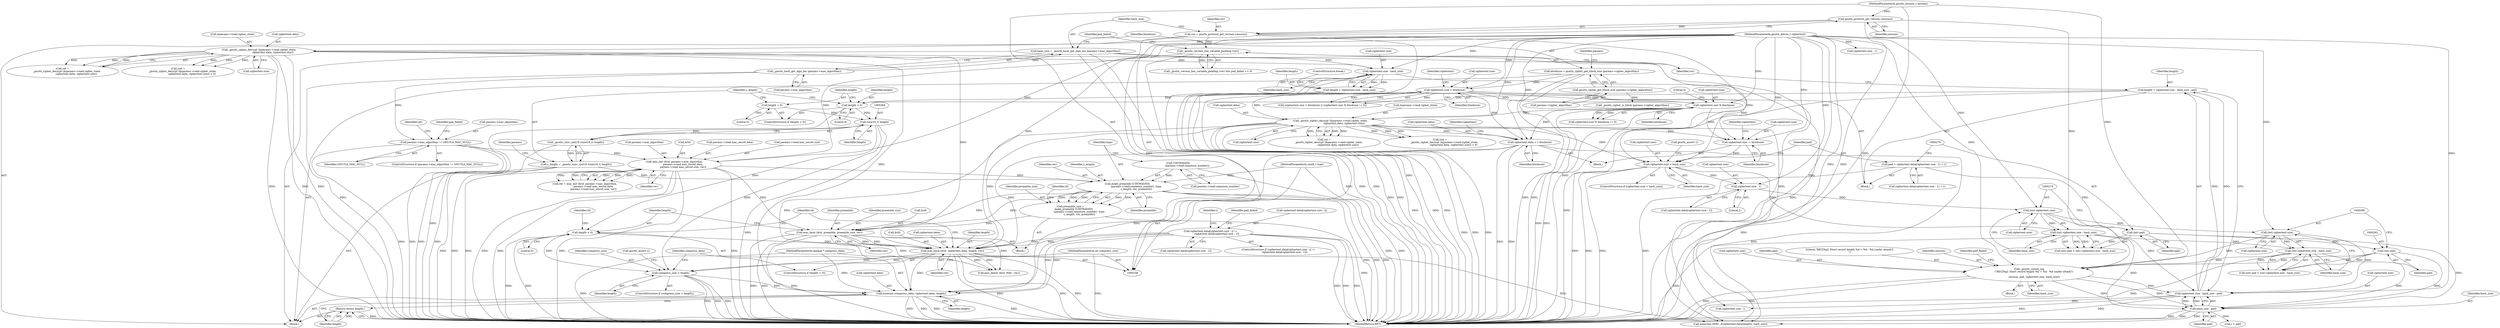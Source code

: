 digraph "0_savannah_422214868061370aeeb0ac9cd0f021a5c350a57d@API" {
"1000478" [label="(Call,memcpy (compress_data, ciphertext.data, length))"];
"1000111" [label="(MethodParameterIn,opaque * compress_data)"];
"1000433" [label="(Call,mac_hash (&td, ciphertext.data, length, ver))"];
"1000423" [label="(Call,mac_hash (&td, preamble, preamble_size, ver))"];
"1000381" [label="(Call,mac_init (&td, params->mac_algorithm,\n                      params->read.mac_secret.data,\n                      params->read.mac_secret.size, ver))"];
"1000372" [label="(Call,params->mac_algorithm != GNUTLS_MAC_NULL)"];
"1000138" [label="(Call,_gnutls_hash_get_algo_len (params->mac_algorithm))"];
"1000315" [label="(Call,_gnutls_version_has_variable_padding (ver))"];
"1000131" [label="(Call,ver = gnutls_protocol_get_version (session))"];
"1000133" [label="(Call,gnutls_protocol_get_version (session))"];
"1000110" [label="(MethodParameterIn,gnutls_session_t session)"];
"1000412" [label="(Call,make_preamble (UINT64DATA\n                       (params->read.sequence_number), type,\n                       c_length, ver, preamble))"];
"1000413" [label="(Call,UINT64DATA\n                       (params->read.sequence_number))"];
"1000114" [label="(MethodParameterIn,uint8_t type)"];
"1000365" [label="(Call,c_length = _gnutls_conv_uint16 ((uint16_t) length))"];
"1000367" [label="(Call,_gnutls_conv_uint16 ((uint16_t) length))"];
"1000368" [label="(Call,(uint16_t) length)"];
"1000359" [label="(Call,length < 0)"];
"1000177" [label="(Call,length = ciphertext.size - hash_size)"];
"1000179" [label="(Call,ciphertext.size - hash_size)"];
"1000159" [label="(Call,_gnutls_cipher_decrypt (&params->read.cipher_state,\n                                   ciphertext.data, ciphertext.size))"];
"1000113" [label="(MethodParameterIn,gnutls_datum_t ciphertext)"];
"1000136" [label="(Call,hash_size = _gnutls_hash_get_algo_len (params->mac_algorithm))"];
"1000304" [label="(Call,length = ciphertext.size - hash_size - pad)"];
"1000306" [label="(Call,ciphertext.size - hash_size - pad)"];
"1000273" [label="(Call,(int) ciphertext.size)"];
"1000261" [label="(Call,ciphertext.size - 1)"];
"1000245" [label="(Call,ciphertext.size < hash_size)"];
"1000234" [label="(Call,ciphertext.size -= blocksize)"];
"1000188" [label="(Call,ciphertext.size < blocksize)"];
"1000142" [label="(Call,blocksize = gnutls_cipher_get_block_size (params->cipher_algorithm))"];
"1000144" [label="(Call,gnutls_cipher_get_block_size (params->cipher_algorithm))"];
"1000194" [label="(Call,ciphertext.size % blocksize)"];
"1000208" [label="(Call,_gnutls_cipher_decrypt (&params->read.cipher_state,\n                                   ciphertext.data, ciphertext.size))"];
"1000285" [label="(Call,(int) ciphertext.size)"];
"1000293" [label="(Call,_gnutls_record_log\n            (\"REC[%p]: Short record length %d > %d - %d (under attack?)\n\",\n             session, pad, ciphertext.size, hash_size))"];
"1000281" [label="(Call,(int) pad)"];
"1000269" [label="(Call,(int) pad)"];
"1000254" [label="(Call,pad = ciphertext.data[ciphertext.size - 1] + 1)"];
"1000284" [label="(Call,(int) ciphertext.size - hash_size)"];
"1000272" [label="(Call,(int) ciphertext.size - hash_size)"];
"1000310" [label="(Call,hash_size - pad)"];
"1000362" [label="(Call,length = 0)"];
"1000410" [label="(Call,preamble_size =\n        make_preamble (UINT64DATA\n                       (params->read.sequence_number), type,\n                       c_length, ver, preamble))"];
"1000239" [label="(Call,ciphertext.data += blocksize)"];
"1000331" [label="(Call,ciphertext.data[ciphertext.size - i] !=\n                ciphertext.data[ciphertext.size - 1])"];
"1000430" [label="(Call,length > 0)"];
"1000471" [label="(Call,compress_size < length)"];
"1000112" [label="(MethodParameterIn,int compress_size)"];
"1000484" [label="(Return,return length;)"];
"1000486" [label="(MethodReturn,RET)"];
"1000243" [label="(Identifier,blocksize)"];
"1000315" [label="(Call,_gnutls_version_has_variable_padding (ver))"];
"1000311" [label="(Identifier,hash_size)"];
"1000314" [label="(Call,_gnutls_version_has_variable_padding (ver) && pad_failed == 0)"];
"1000362" [label="(Call,length = 0)"];
"1000257" [label="(Call,ciphertext.data[ciphertext.size - 1])"];
"1000273" [label="(Call,(int) ciphertext.size)"];
"1000151" [label="(Identifier,params)"];
"1000422" [label="(Identifier,preamble)"];
"1000137" [label="(Identifier,hash_size)"];
"1000381" [label="(Call,mac_init (&td, params->mac_algorithm,\n                      params->read.mac_secret.data,\n                      params->read.mac_secret.size, ver))"];
"1000373" [label="(Call,params->mac_algorithm)"];
"1000380" [label="(Identifier,ret)"];
"1000156" [label="(Call,(ret =\n           _gnutls_cipher_decrypt (&params->read.cipher_state,\n                                   ciphertext.data, ciphertext.size)) < 0)"];
"1000290" [label="(Identifier,hash_size)"];
"1000479" [label="(Identifier,compress_data)"];
"1000271" [label="(Identifier,pad)"];
"1000441" [label="(Call,mac_deinit (&td, MAC, ver))"];
"1000178" [label="(Identifier,length)"];
"1000410" [label="(Call,preamble_size =\n        make_preamble (UINT64DATA\n                       (params->read.sequence_number), type,\n                       c_length, ver, preamble))"];
"1000240" [label="(Call,ciphertext.data)"];
"1000265" [label="(Literal,1)"];
"1000304" [label="(Call,length = ciphertext.size - hash_size - pad)"];
"1000470" [label="(ControlStructure,if (compress_size < length))"];
"1000275" [label="(Call,ciphertext.size)"];
"1000233" [label="(Block,)"];
"1000116" [label="(Block,)"];
"1000241" [label="(Identifier,ciphertext)"];
"1000426" [label="(Identifier,preamble)"];
"1000195" [label="(Call,ciphertext.size)"];
"1000179" [label="(Call,ciphertext.size - hash_size)"];
"1000306" [label="(Call,ciphertext.size - hash_size - pad)"];
"1000132" [label="(Identifier,ver)"];
"1000114" [label="(MethodParameterIn,uint8_t type)"];
"1000145" [label="(Call,params->cipher_algorithm)"];
"1000234" [label="(Call,ciphertext.size -= blocksize)"];
"1000209" [label="(Call,&params->read.cipher_state)"];
"1000431" [label="(Identifier,length)"];
"1000484" [label="(Return,return length;)"];
"1000328" [label="(Identifier,i)"];
"1000379" [label="(Call,ret = mac_init (&td, params->mac_algorithm,\n                      params->read.mac_secret.data,\n                      params->read.mac_secret.size, ver))"];
"1000456" [label="(Call,memcmp (MAC, &ciphertext.data[length], hash_size))"];
"1000144" [label="(Call,gnutls_cipher_get_block_size (params->cipher_algorithm))"];
"1000287" [label="(Call,ciphertext.size)"];
"1000247" [label="(Identifier,ciphertext)"];
"1000401" [label="(Identifier,ver)"];
"1000473" [label="(Identifier,length)"];
"1000177" [label="(Call,length = ciphertext.size - hash_size)"];
"1000367" [label="(Call,_gnutls_conv_uint16 ((uint16_t) length))"];
"1000143" [label="(Identifier,blocksize)"];
"1000331" [label="(Call,ciphertext.data[ciphertext.size - i] !=\n                ciphertext.data[ciphertext.size - 1])"];
"1000371" [label="(ControlStructure,if (params->mac_algorithm != GNUTLS_MAC_NULL))"];
"1000291" [label="(Block,)"];
"1000215" [label="(Call,ciphertext.data)"];
"1000483" [label="(Identifier,length)"];
"1000297" [label="(Call,ciphertext.size)"];
"1000256" [label="(Call,ciphertext.data[ciphertext.size - 1] + 1)"];
"1000206" [label="(Call,ret =\n           _gnutls_cipher_decrypt (&params->read.cipher_state,\n                                   ciphertext.data, ciphertext.size))"];
"1000205" [label="(Call,(ret =\n           _gnutls_cipher_decrypt (&params->read.cipher_state,\n                                   ciphertext.data, ciphertext.size)) < 0)"];
"1000414" [label="(Call,params->read.sequence_number)"];
"1000443" [label="(Identifier,td)"];
"1000189" [label="(Call,ciphertext.size)"];
"1000251" [label="(Call,gnutls_assert ())"];
"1000432" [label="(Literal,0)"];
"1000142" [label="(Call,blocksize = gnutls_cipher_get_block_size (params->cipher_algorithm))"];
"1000136" [label="(Call,hash_size = _gnutls_hash_get_algo_len (params->mac_algorithm))"];
"1000160" [label="(Call,&params->read.cipher_state)"];
"1000169" [label="(Call,ciphertext.size)"];
"1000245" [label="(Call,ciphertext.size < hash_size)"];
"1000341" [label="(Call,ciphertext.data[ciphertext.size - 1])"];
"1000433" [label="(Call,mac_hash (&td, ciphertext.data, length, ver))"];
"1000423" [label="(Call,mac_hash (&td, preamble, preamble_size, ver))"];
"1000428" [label="(Identifier,ver)"];
"1000149" [label="(Call,_gnutls_cipher_is_block (params->cipher_algorithm))"];
"1000244" [label="(ControlStructure,if (ciphertext.size < hash_size))"];
"1000272" [label="(Call,(int) ciphertext.size - hash_size)"];
"1000365" [label="(Call,c_length = _gnutls_conv_uint16 ((uint16_t) length))"];
"1000192" [label="(Identifier,blocksize)"];
"1000361" [label="(Literal,0)"];
"1000310" [label="(Call,hash_size - pad)"];
"1000351" [label="(Identifier,pad_failed)"];
"1000425" [label="(Identifier,td)"];
"1000318" [label="(Identifier,pad_failed)"];
"1000296" [label="(Identifier,pad)"];
"1000285" [label="(Call,(int) ciphertext.size)"];
"1000436" [label="(Call,ciphertext.data)"];
"1000387" [label="(Call,params->read.mac_secret.data)"];
"1000370" [label="(Identifier,length)"];
"1000330" [label="(ControlStructure,if (ciphertext.data[ciphertext.size - i] !=\n                ciphertext.data[ciphertext.size - 1]))"];
"1000427" [label="(Identifier,preamble_size)"];
"1000345" [label="(Call,ciphertext.size - 1)"];
"1000475" [label="(Call,gnutls_assert ())"];
"1000281" [label="(Call,(int) pad)"];
"1000294" [label="(Literal,\"REC[%p]: Short record length %d > %d - %d (under attack?)\n\")"];
"1000360" [label="(Identifier,length)"];
"1000372" [label="(Call,params->mac_algorithm != GNUTLS_MAC_NULL)"];
"1000448" [label="(Identifier,pad_failed)"];
"1000249" [label="(Identifier,hash_size)"];
"1000157" [label="(Call,ret =\n           _gnutls_cipher_decrypt (&params->read.cipher_state,\n                                   ciphertext.data, ciphertext.size))"];
"1000111" [label="(MethodParameterIn,opaque * compress_data)"];
"1000485" [label="(Identifier,length)"];
"1000110" [label="(MethodParameterIn,gnutls_session_t session)"];
"1000305" [label="(Identifier,length)"];
"1000480" [label="(Call,ciphertext.data)"];
"1000359" [label="(Call,length < 0)"];
"1000376" [label="(Identifier,GNUTLS_MAC_NULL)"];
"1000183" [label="(Identifier,hash_size)"];
"1000153" [label="(Block,)"];
"1000133" [label="(Call,gnutls_protocol_get_version (session))"];
"1000300" [label="(Identifier,hash_size)"];
"1000131" [label="(Call,ver = gnutls_protocol_get_version (session))"];
"1000421" [label="(Identifier,ver)"];
"1000269" [label="(Call,(int) pad)"];
"1000268" [label="(Call,(int) pad > (int) ciphertext.size - hash_size)"];
"1000358" [label="(ControlStructure,if (length < 0))"];
"1000283" [label="(Identifier,pad)"];
"1000368" [label="(Call,(uint16_t) length)"];
"1000134" [label="(Identifier,session)"];
"1000280" [label="(Call,(int) pad > (int) ciphertext.size - hash_size)"];
"1000420" [label="(Identifier,c_length)"];
"1000336" [label="(Call,ciphertext.size - i)"];
"1000394" [label="(Call,params->read.mac_secret.size)"];
"1000208" [label="(Call,_gnutls_cipher_decrypt (&params->read.cipher_state,\n                                   ciphertext.data, ciphertext.size))"];
"1000262" [label="(Call,ciphertext.size)"];
"1000384" [label="(Call,params->mac_algorithm)"];
"1000324" [label="(Call,i < pad)"];
"1000254" [label="(Call,pad = ciphertext.data[ciphertext.size - 1] + 1)"];
"1000364" [label="(Literal,0)"];
"1000439" [label="(Identifier,length)"];
"1000278" [label="(Identifier,hash_size)"];
"1000139" [label="(Call,params->mac_algorithm)"];
"1000166" [label="(Call,ciphertext.data)"];
"1000188" [label="(Call,ciphertext.size < blocksize)"];
"1000382" [label="(Call,&td)"];
"1000307" [label="(Call,ciphertext.size)"];
"1000413" [label="(Call,UINT64DATA\n                       (params->read.sequence_number))"];
"1000196" [label="(Identifier,ciphertext)"];
"1000198" [label="(Identifier,blocksize)"];
"1000374" [label="(Identifier,params)"];
"1000316" [label="(Identifier,ver)"];
"1000246" [label="(Call,ciphertext.size)"];
"1000411" [label="(Identifier,preamble_size)"];
"1000424" [label="(Call,&td)"];
"1000194" [label="(Call,ciphertext.size % blocksize)"];
"1000478" [label="(Call,memcpy (compress_data, ciphertext.data, length))"];
"1000332" [label="(Call,ciphertext.data[ciphertext.size - i])"];
"1000180" [label="(Call,ciphertext.size)"];
"1000284" [label="(Call,(int) ciphertext.size - hash_size)"];
"1000295" [label="(Identifier,session)"];
"1000113" [label="(MethodParameterIn,gnutls_datum_t ciphertext)"];
"1000471" [label="(Call,compress_size < length)"];
"1000184" [label="(ControlStructure,break;)"];
"1000138" [label="(Call,_gnutls_hash_get_algo_len (params->mac_algorithm))"];
"1000312" [label="(Identifier,pad)"];
"1000419" [label="(Identifier,type)"];
"1000472" [label="(Identifier,compress_size)"];
"1000159" [label="(Call,_gnutls_cipher_decrypt (&params->read.cipher_state,\n                                   ciphertext.data, ciphertext.size))"];
"1000187" [label="(Call,(ciphertext.size < blocksize) || (ciphertext.size % blocksize != 0))"];
"1000377" [label="(Block,)"];
"1000293" [label="(Call,_gnutls_record_log\n            (\"REC[%p]: Short record length %d > %d - %d (under attack?)\n\",\n             session, pad, ciphertext.size, hash_size))"];
"1000255" [label="(Identifier,pad)"];
"1000112" [label="(MethodParameterIn,int compress_size)"];
"1000429" [label="(ControlStructure,if (length > 0))"];
"1000235" [label="(Call,ciphertext.size)"];
"1000238" [label="(Identifier,blocksize)"];
"1000434" [label="(Call,&td)"];
"1000430" [label="(Call,length > 0)"];
"1000412" [label="(Call,make_preamble (UINT64DATA\n                       (params->read.sequence_number), type,\n                       c_length, ver, preamble))"];
"1000440" [label="(Identifier,ver)"];
"1000261" [label="(Call,ciphertext.size - 1)"];
"1000218" [label="(Call,ciphertext.size)"];
"1000199" [label="(Literal,0)"];
"1000363" [label="(Identifier,length)"];
"1000193" [label="(Call,ciphertext.size % blocksize != 0)"];
"1000435" [label="(Identifier,td)"];
"1000302" [label="(Identifier,pad_failed)"];
"1000239" [label="(Call,ciphertext.data += blocksize)"];
"1000366" [label="(Identifier,c_length)"];
"1000478" -> "1000116"  [label="AST: "];
"1000478" -> "1000483"  [label="CFG: "];
"1000479" -> "1000478"  [label="AST: "];
"1000480" -> "1000478"  [label="AST: "];
"1000483" -> "1000478"  [label="AST: "];
"1000485" -> "1000478"  [label="CFG: "];
"1000478" -> "1000486"  [label="DDG: "];
"1000478" -> "1000486"  [label="DDG: "];
"1000478" -> "1000486"  [label="DDG: "];
"1000478" -> "1000486"  [label="DDG: "];
"1000111" -> "1000478"  [label="DDG: "];
"1000433" -> "1000478"  [label="DDG: "];
"1000239" -> "1000478"  [label="DDG: "];
"1000159" -> "1000478"  [label="DDG: "];
"1000331" -> "1000478"  [label="DDG: "];
"1000331" -> "1000478"  [label="DDG: "];
"1000208" -> "1000478"  [label="DDG: "];
"1000113" -> "1000478"  [label="DDG: "];
"1000471" -> "1000478"  [label="DDG: "];
"1000478" -> "1000484"  [label="DDG: "];
"1000111" -> "1000109"  [label="AST: "];
"1000111" -> "1000486"  [label="DDG: "];
"1000433" -> "1000429"  [label="AST: "];
"1000433" -> "1000440"  [label="CFG: "];
"1000434" -> "1000433"  [label="AST: "];
"1000436" -> "1000433"  [label="AST: "];
"1000439" -> "1000433"  [label="AST: "];
"1000440" -> "1000433"  [label="AST: "];
"1000443" -> "1000433"  [label="CFG: "];
"1000433" -> "1000486"  [label="DDG: "];
"1000433" -> "1000486"  [label="DDG: "];
"1000433" -> "1000486"  [label="DDG: "];
"1000423" -> "1000433"  [label="DDG: "];
"1000423" -> "1000433"  [label="DDG: "];
"1000239" -> "1000433"  [label="DDG: "];
"1000159" -> "1000433"  [label="DDG: "];
"1000331" -> "1000433"  [label="DDG: "];
"1000331" -> "1000433"  [label="DDG: "];
"1000208" -> "1000433"  [label="DDG: "];
"1000113" -> "1000433"  [label="DDG: "];
"1000430" -> "1000433"  [label="DDG: "];
"1000433" -> "1000441"  [label="DDG: "];
"1000433" -> "1000441"  [label="DDG: "];
"1000433" -> "1000456"  [label="DDG: "];
"1000433" -> "1000471"  [label="DDG: "];
"1000423" -> "1000377"  [label="AST: "];
"1000423" -> "1000428"  [label="CFG: "];
"1000424" -> "1000423"  [label="AST: "];
"1000426" -> "1000423"  [label="AST: "];
"1000427" -> "1000423"  [label="AST: "];
"1000428" -> "1000423"  [label="AST: "];
"1000431" -> "1000423"  [label="CFG: "];
"1000423" -> "1000486"  [label="DDG: "];
"1000423" -> "1000486"  [label="DDG: "];
"1000423" -> "1000486"  [label="DDG: "];
"1000381" -> "1000423"  [label="DDG: "];
"1000412" -> "1000423"  [label="DDG: "];
"1000412" -> "1000423"  [label="DDG: "];
"1000410" -> "1000423"  [label="DDG: "];
"1000423" -> "1000441"  [label="DDG: "];
"1000423" -> "1000441"  [label="DDG: "];
"1000381" -> "1000379"  [label="AST: "];
"1000381" -> "1000401"  [label="CFG: "];
"1000382" -> "1000381"  [label="AST: "];
"1000384" -> "1000381"  [label="AST: "];
"1000387" -> "1000381"  [label="AST: "];
"1000394" -> "1000381"  [label="AST: "];
"1000401" -> "1000381"  [label="AST: "];
"1000379" -> "1000381"  [label="CFG: "];
"1000381" -> "1000486"  [label="DDG: "];
"1000381" -> "1000486"  [label="DDG: "];
"1000381" -> "1000486"  [label="DDG: "];
"1000381" -> "1000486"  [label="DDG: "];
"1000381" -> "1000486"  [label="DDG: "];
"1000381" -> "1000379"  [label="DDG: "];
"1000381" -> "1000379"  [label="DDG: "];
"1000381" -> "1000379"  [label="DDG: "];
"1000381" -> "1000379"  [label="DDG: "];
"1000381" -> "1000379"  [label="DDG: "];
"1000372" -> "1000381"  [label="DDG: "];
"1000315" -> "1000381"  [label="DDG: "];
"1000131" -> "1000381"  [label="DDG: "];
"1000381" -> "1000412"  [label="DDG: "];
"1000372" -> "1000371"  [label="AST: "];
"1000372" -> "1000376"  [label="CFG: "];
"1000373" -> "1000372"  [label="AST: "];
"1000376" -> "1000372"  [label="AST: "];
"1000380" -> "1000372"  [label="CFG: "];
"1000448" -> "1000372"  [label="CFG: "];
"1000372" -> "1000486"  [label="DDG: "];
"1000372" -> "1000486"  [label="DDG: "];
"1000372" -> "1000486"  [label="DDG: "];
"1000138" -> "1000372"  [label="DDG: "];
"1000138" -> "1000136"  [label="AST: "];
"1000138" -> "1000139"  [label="CFG: "];
"1000139" -> "1000138"  [label="AST: "];
"1000136" -> "1000138"  [label="CFG: "];
"1000138" -> "1000486"  [label="DDG: "];
"1000138" -> "1000136"  [label="DDG: "];
"1000315" -> "1000314"  [label="AST: "];
"1000315" -> "1000316"  [label="CFG: "];
"1000316" -> "1000315"  [label="AST: "];
"1000318" -> "1000315"  [label="CFG: "];
"1000314" -> "1000315"  [label="CFG: "];
"1000315" -> "1000486"  [label="DDG: "];
"1000315" -> "1000314"  [label="DDG: "];
"1000131" -> "1000315"  [label="DDG: "];
"1000131" -> "1000116"  [label="AST: "];
"1000131" -> "1000133"  [label="CFG: "];
"1000132" -> "1000131"  [label="AST: "];
"1000133" -> "1000131"  [label="AST: "];
"1000137" -> "1000131"  [label="CFG: "];
"1000131" -> "1000486"  [label="DDG: "];
"1000131" -> "1000486"  [label="DDG: "];
"1000133" -> "1000131"  [label="DDG: "];
"1000133" -> "1000134"  [label="CFG: "];
"1000134" -> "1000133"  [label="AST: "];
"1000133" -> "1000486"  [label="DDG: "];
"1000110" -> "1000133"  [label="DDG: "];
"1000133" -> "1000293"  [label="DDG: "];
"1000110" -> "1000109"  [label="AST: "];
"1000110" -> "1000486"  [label="DDG: "];
"1000110" -> "1000293"  [label="DDG: "];
"1000412" -> "1000410"  [label="AST: "];
"1000412" -> "1000422"  [label="CFG: "];
"1000413" -> "1000412"  [label="AST: "];
"1000419" -> "1000412"  [label="AST: "];
"1000420" -> "1000412"  [label="AST: "];
"1000421" -> "1000412"  [label="AST: "];
"1000422" -> "1000412"  [label="AST: "];
"1000410" -> "1000412"  [label="CFG: "];
"1000412" -> "1000486"  [label="DDG: "];
"1000412" -> "1000486"  [label="DDG: "];
"1000412" -> "1000486"  [label="DDG: "];
"1000412" -> "1000410"  [label="DDG: "];
"1000412" -> "1000410"  [label="DDG: "];
"1000412" -> "1000410"  [label="DDG: "];
"1000412" -> "1000410"  [label="DDG: "];
"1000412" -> "1000410"  [label="DDG: "];
"1000413" -> "1000412"  [label="DDG: "];
"1000114" -> "1000412"  [label="DDG: "];
"1000365" -> "1000412"  [label="DDG: "];
"1000413" -> "1000414"  [label="CFG: "];
"1000414" -> "1000413"  [label="AST: "];
"1000419" -> "1000413"  [label="CFG: "];
"1000413" -> "1000486"  [label="DDG: "];
"1000114" -> "1000109"  [label="AST: "];
"1000114" -> "1000486"  [label="DDG: "];
"1000365" -> "1000116"  [label="AST: "];
"1000365" -> "1000367"  [label="CFG: "];
"1000366" -> "1000365"  [label="AST: "];
"1000367" -> "1000365"  [label="AST: "];
"1000374" -> "1000365"  [label="CFG: "];
"1000365" -> "1000486"  [label="DDG: "];
"1000365" -> "1000486"  [label="DDG: "];
"1000367" -> "1000365"  [label="DDG: "];
"1000367" -> "1000368"  [label="CFG: "];
"1000368" -> "1000367"  [label="AST: "];
"1000367" -> "1000486"  [label="DDG: "];
"1000368" -> "1000367"  [label="DDG: "];
"1000368" -> "1000370"  [label="CFG: "];
"1000369" -> "1000368"  [label="AST: "];
"1000370" -> "1000368"  [label="AST: "];
"1000368" -> "1000486"  [label="DDG: "];
"1000359" -> "1000368"  [label="DDG: "];
"1000362" -> "1000368"  [label="DDG: "];
"1000368" -> "1000430"  [label="DDG: "];
"1000368" -> "1000471"  [label="DDG: "];
"1000359" -> "1000358"  [label="AST: "];
"1000359" -> "1000361"  [label="CFG: "];
"1000360" -> "1000359"  [label="AST: "];
"1000361" -> "1000359"  [label="AST: "];
"1000363" -> "1000359"  [label="CFG: "];
"1000366" -> "1000359"  [label="CFG: "];
"1000359" -> "1000486"  [label="DDG: "];
"1000177" -> "1000359"  [label="DDG: "];
"1000304" -> "1000359"  [label="DDG: "];
"1000177" -> "1000153"  [label="AST: "];
"1000177" -> "1000179"  [label="CFG: "];
"1000178" -> "1000177"  [label="AST: "];
"1000179" -> "1000177"  [label="AST: "];
"1000184" -> "1000177"  [label="CFG: "];
"1000177" -> "1000486"  [label="DDG: "];
"1000179" -> "1000177"  [label="DDG: "];
"1000179" -> "1000177"  [label="DDG: "];
"1000179" -> "1000183"  [label="CFG: "];
"1000180" -> "1000179"  [label="AST: "];
"1000183" -> "1000179"  [label="AST: "];
"1000179" -> "1000486"  [label="DDG: "];
"1000179" -> "1000486"  [label="DDG: "];
"1000159" -> "1000179"  [label="DDG: "];
"1000113" -> "1000179"  [label="DDG: "];
"1000136" -> "1000179"  [label="DDG: "];
"1000179" -> "1000456"  [label="DDG: "];
"1000159" -> "1000157"  [label="AST: "];
"1000159" -> "1000169"  [label="CFG: "];
"1000160" -> "1000159"  [label="AST: "];
"1000166" -> "1000159"  [label="AST: "];
"1000169" -> "1000159"  [label="AST: "];
"1000157" -> "1000159"  [label="CFG: "];
"1000159" -> "1000486"  [label="DDG: "];
"1000159" -> "1000486"  [label="DDG: "];
"1000159" -> "1000486"  [label="DDG: "];
"1000159" -> "1000156"  [label="DDG: "];
"1000159" -> "1000156"  [label="DDG: "];
"1000159" -> "1000156"  [label="DDG: "];
"1000159" -> "1000157"  [label="DDG: "];
"1000159" -> "1000157"  [label="DDG: "];
"1000159" -> "1000157"  [label="DDG: "];
"1000113" -> "1000159"  [label="DDG: "];
"1000159" -> "1000456"  [label="DDG: "];
"1000113" -> "1000109"  [label="AST: "];
"1000113" -> "1000486"  [label="DDG: "];
"1000113" -> "1000188"  [label="DDG: "];
"1000113" -> "1000194"  [label="DDG: "];
"1000113" -> "1000208"  [label="DDG: "];
"1000113" -> "1000234"  [label="DDG: "];
"1000113" -> "1000239"  [label="DDG: "];
"1000113" -> "1000245"  [label="DDG: "];
"1000113" -> "1000261"  [label="DDG: "];
"1000113" -> "1000273"  [label="DDG: "];
"1000113" -> "1000285"  [label="DDG: "];
"1000113" -> "1000293"  [label="DDG: "];
"1000113" -> "1000306"  [label="DDG: "];
"1000113" -> "1000336"  [label="DDG: "];
"1000113" -> "1000345"  [label="DDG: "];
"1000136" -> "1000116"  [label="AST: "];
"1000137" -> "1000136"  [label="AST: "];
"1000143" -> "1000136"  [label="CFG: "];
"1000136" -> "1000486"  [label="DDG: "];
"1000136" -> "1000486"  [label="DDG: "];
"1000136" -> "1000245"  [label="DDG: "];
"1000304" -> "1000153"  [label="AST: "];
"1000304" -> "1000306"  [label="CFG: "];
"1000305" -> "1000304"  [label="AST: "];
"1000306" -> "1000304"  [label="AST: "];
"1000316" -> "1000304"  [label="CFG: "];
"1000304" -> "1000486"  [label="DDG: "];
"1000306" -> "1000304"  [label="DDG: "];
"1000306" -> "1000304"  [label="DDG: "];
"1000306" -> "1000310"  [label="CFG: "];
"1000307" -> "1000306"  [label="AST: "];
"1000310" -> "1000306"  [label="AST: "];
"1000306" -> "1000486"  [label="DDG: "];
"1000306" -> "1000486"  [label="DDG: "];
"1000273" -> "1000306"  [label="DDG: "];
"1000285" -> "1000306"  [label="DDG: "];
"1000293" -> "1000306"  [label="DDG: "];
"1000310" -> "1000306"  [label="DDG: "];
"1000310" -> "1000306"  [label="DDG: "];
"1000306" -> "1000336"  [label="DDG: "];
"1000273" -> "1000272"  [label="AST: "];
"1000273" -> "1000275"  [label="CFG: "];
"1000274" -> "1000273"  [label="AST: "];
"1000275" -> "1000273"  [label="AST: "];
"1000278" -> "1000273"  [label="CFG: "];
"1000273" -> "1000272"  [label="DDG: "];
"1000261" -> "1000273"  [label="DDG: "];
"1000273" -> "1000285"  [label="DDG: "];
"1000261" -> "1000257"  [label="AST: "];
"1000261" -> "1000265"  [label="CFG: "];
"1000262" -> "1000261"  [label="AST: "];
"1000265" -> "1000261"  [label="AST: "];
"1000257" -> "1000261"  [label="CFG: "];
"1000245" -> "1000261"  [label="DDG: "];
"1000245" -> "1000244"  [label="AST: "];
"1000245" -> "1000249"  [label="CFG: "];
"1000246" -> "1000245"  [label="AST: "];
"1000249" -> "1000245"  [label="AST: "];
"1000251" -> "1000245"  [label="CFG: "];
"1000255" -> "1000245"  [label="CFG: "];
"1000245" -> "1000486"  [label="DDG: "];
"1000245" -> "1000486"  [label="DDG: "];
"1000245" -> "1000486"  [label="DDG: "];
"1000234" -> "1000245"  [label="DDG: "];
"1000208" -> "1000245"  [label="DDG: "];
"1000245" -> "1000272"  [label="DDG: "];
"1000234" -> "1000233"  [label="AST: "];
"1000234" -> "1000238"  [label="CFG: "];
"1000235" -> "1000234"  [label="AST: "];
"1000238" -> "1000234"  [label="AST: "];
"1000241" -> "1000234"  [label="CFG: "];
"1000188" -> "1000234"  [label="DDG: "];
"1000194" -> "1000234"  [label="DDG: "];
"1000208" -> "1000234"  [label="DDG: "];
"1000188" -> "1000187"  [label="AST: "];
"1000188" -> "1000192"  [label="CFG: "];
"1000189" -> "1000188"  [label="AST: "];
"1000192" -> "1000188"  [label="AST: "];
"1000196" -> "1000188"  [label="CFG: "];
"1000187" -> "1000188"  [label="CFG: "];
"1000188" -> "1000486"  [label="DDG: "];
"1000188" -> "1000486"  [label="DDG: "];
"1000188" -> "1000187"  [label="DDG: "];
"1000188" -> "1000187"  [label="DDG: "];
"1000142" -> "1000188"  [label="DDG: "];
"1000188" -> "1000194"  [label="DDG: "];
"1000188" -> "1000194"  [label="DDG: "];
"1000188" -> "1000208"  [label="DDG: "];
"1000188" -> "1000239"  [label="DDG: "];
"1000142" -> "1000116"  [label="AST: "];
"1000142" -> "1000144"  [label="CFG: "];
"1000143" -> "1000142"  [label="AST: "];
"1000144" -> "1000142"  [label="AST: "];
"1000151" -> "1000142"  [label="CFG: "];
"1000142" -> "1000486"  [label="DDG: "];
"1000142" -> "1000486"  [label="DDG: "];
"1000144" -> "1000142"  [label="DDG: "];
"1000144" -> "1000145"  [label="CFG: "];
"1000145" -> "1000144"  [label="AST: "];
"1000144" -> "1000149"  [label="DDG: "];
"1000194" -> "1000193"  [label="AST: "];
"1000194" -> "1000198"  [label="CFG: "];
"1000195" -> "1000194"  [label="AST: "];
"1000198" -> "1000194"  [label="AST: "];
"1000199" -> "1000194"  [label="CFG: "];
"1000194" -> "1000486"  [label="DDG: "];
"1000194" -> "1000486"  [label="DDG: "];
"1000194" -> "1000193"  [label="DDG: "];
"1000194" -> "1000193"  [label="DDG: "];
"1000194" -> "1000208"  [label="DDG: "];
"1000194" -> "1000239"  [label="DDG: "];
"1000208" -> "1000206"  [label="AST: "];
"1000208" -> "1000218"  [label="CFG: "];
"1000209" -> "1000208"  [label="AST: "];
"1000215" -> "1000208"  [label="AST: "];
"1000218" -> "1000208"  [label="AST: "];
"1000206" -> "1000208"  [label="CFG: "];
"1000208" -> "1000486"  [label="DDG: "];
"1000208" -> "1000486"  [label="DDG: "];
"1000208" -> "1000486"  [label="DDG: "];
"1000208" -> "1000205"  [label="DDG: "];
"1000208" -> "1000205"  [label="DDG: "];
"1000208" -> "1000205"  [label="DDG: "];
"1000208" -> "1000206"  [label="DDG: "];
"1000208" -> "1000206"  [label="DDG: "];
"1000208" -> "1000206"  [label="DDG: "];
"1000208" -> "1000239"  [label="DDG: "];
"1000208" -> "1000456"  [label="DDG: "];
"1000285" -> "1000284"  [label="AST: "];
"1000285" -> "1000287"  [label="CFG: "];
"1000286" -> "1000285"  [label="AST: "];
"1000287" -> "1000285"  [label="AST: "];
"1000290" -> "1000285"  [label="CFG: "];
"1000285" -> "1000284"  [label="DDG: "];
"1000285" -> "1000293"  [label="DDG: "];
"1000293" -> "1000291"  [label="AST: "];
"1000293" -> "1000300"  [label="CFG: "];
"1000294" -> "1000293"  [label="AST: "];
"1000295" -> "1000293"  [label="AST: "];
"1000296" -> "1000293"  [label="AST: "];
"1000297" -> "1000293"  [label="AST: "];
"1000300" -> "1000293"  [label="AST: "];
"1000302" -> "1000293"  [label="CFG: "];
"1000293" -> "1000486"  [label="DDG: "];
"1000293" -> "1000486"  [label="DDG: "];
"1000281" -> "1000293"  [label="DDG: "];
"1000284" -> "1000293"  [label="DDG: "];
"1000293" -> "1000310"  [label="DDG: "];
"1000293" -> "1000310"  [label="DDG: "];
"1000281" -> "1000280"  [label="AST: "];
"1000281" -> "1000283"  [label="CFG: "];
"1000282" -> "1000281"  [label="AST: "];
"1000283" -> "1000281"  [label="AST: "];
"1000286" -> "1000281"  [label="CFG: "];
"1000281" -> "1000280"  [label="DDG: "];
"1000269" -> "1000281"  [label="DDG: "];
"1000281" -> "1000310"  [label="DDG: "];
"1000269" -> "1000268"  [label="AST: "];
"1000269" -> "1000271"  [label="CFG: "];
"1000270" -> "1000269"  [label="AST: "];
"1000271" -> "1000269"  [label="AST: "];
"1000274" -> "1000269"  [label="CFG: "];
"1000269" -> "1000268"  [label="DDG: "];
"1000254" -> "1000269"  [label="DDG: "];
"1000269" -> "1000310"  [label="DDG: "];
"1000254" -> "1000153"  [label="AST: "];
"1000254" -> "1000256"  [label="CFG: "];
"1000255" -> "1000254"  [label="AST: "];
"1000256" -> "1000254"  [label="AST: "];
"1000270" -> "1000254"  [label="CFG: "];
"1000254" -> "1000486"  [label="DDG: "];
"1000284" -> "1000280"  [label="AST: "];
"1000284" -> "1000290"  [label="CFG: "];
"1000290" -> "1000284"  [label="AST: "];
"1000280" -> "1000284"  [label="CFG: "];
"1000284" -> "1000486"  [label="DDG: "];
"1000284" -> "1000280"  [label="DDG: "];
"1000284" -> "1000280"  [label="DDG: "];
"1000272" -> "1000284"  [label="DDG: "];
"1000284" -> "1000310"  [label="DDG: "];
"1000272" -> "1000268"  [label="AST: "];
"1000272" -> "1000278"  [label="CFG: "];
"1000278" -> "1000272"  [label="AST: "];
"1000268" -> "1000272"  [label="CFG: "];
"1000272" -> "1000486"  [label="DDG: "];
"1000272" -> "1000268"  [label="DDG: "];
"1000272" -> "1000268"  [label="DDG: "];
"1000272" -> "1000310"  [label="DDG: "];
"1000310" -> "1000312"  [label="CFG: "];
"1000311" -> "1000310"  [label="AST: "];
"1000312" -> "1000310"  [label="AST: "];
"1000310" -> "1000486"  [label="DDG: "];
"1000310" -> "1000486"  [label="DDG: "];
"1000310" -> "1000324"  [label="DDG: "];
"1000310" -> "1000456"  [label="DDG: "];
"1000362" -> "1000358"  [label="AST: "];
"1000362" -> "1000364"  [label="CFG: "];
"1000363" -> "1000362"  [label="AST: "];
"1000364" -> "1000362"  [label="AST: "];
"1000366" -> "1000362"  [label="CFG: "];
"1000410" -> "1000377"  [label="AST: "];
"1000411" -> "1000410"  [label="AST: "];
"1000425" -> "1000410"  [label="CFG: "];
"1000410" -> "1000486"  [label="DDG: "];
"1000239" -> "1000233"  [label="AST: "];
"1000239" -> "1000243"  [label="CFG: "];
"1000240" -> "1000239"  [label="AST: "];
"1000243" -> "1000239"  [label="AST: "];
"1000247" -> "1000239"  [label="CFG: "];
"1000239" -> "1000486"  [label="DDG: "];
"1000239" -> "1000486"  [label="DDG: "];
"1000239" -> "1000456"  [label="DDG: "];
"1000331" -> "1000330"  [label="AST: "];
"1000331" -> "1000341"  [label="CFG: "];
"1000332" -> "1000331"  [label="AST: "];
"1000341" -> "1000331"  [label="AST: "];
"1000351" -> "1000331"  [label="CFG: "];
"1000328" -> "1000331"  [label="CFG: "];
"1000331" -> "1000486"  [label="DDG: "];
"1000331" -> "1000486"  [label="DDG: "];
"1000331" -> "1000486"  [label="DDG: "];
"1000430" -> "1000429"  [label="AST: "];
"1000430" -> "1000432"  [label="CFG: "];
"1000431" -> "1000430"  [label="AST: "];
"1000432" -> "1000430"  [label="AST: "];
"1000435" -> "1000430"  [label="CFG: "];
"1000443" -> "1000430"  [label="CFG: "];
"1000430" -> "1000486"  [label="DDG: "];
"1000430" -> "1000486"  [label="DDG: "];
"1000430" -> "1000471"  [label="DDG: "];
"1000471" -> "1000470"  [label="AST: "];
"1000471" -> "1000473"  [label="CFG: "];
"1000472" -> "1000471"  [label="AST: "];
"1000473" -> "1000471"  [label="AST: "];
"1000475" -> "1000471"  [label="CFG: "];
"1000479" -> "1000471"  [label="CFG: "];
"1000471" -> "1000486"  [label="DDG: "];
"1000471" -> "1000486"  [label="DDG: "];
"1000471" -> "1000486"  [label="DDG: "];
"1000112" -> "1000471"  [label="DDG: "];
"1000112" -> "1000109"  [label="AST: "];
"1000112" -> "1000486"  [label="DDG: "];
"1000484" -> "1000116"  [label="AST: "];
"1000484" -> "1000485"  [label="CFG: "];
"1000485" -> "1000484"  [label="AST: "];
"1000486" -> "1000484"  [label="CFG: "];
"1000484" -> "1000486"  [label="DDG: "];
"1000485" -> "1000484"  [label="DDG: "];
}
